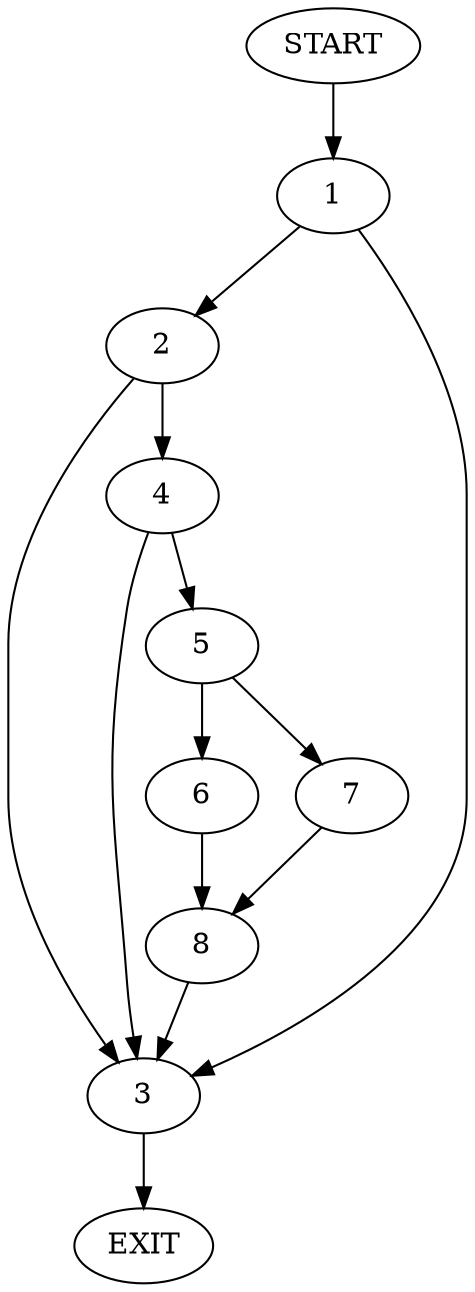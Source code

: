 digraph {
0 [label="START"];
1;
2;
3;
4;
5;
6;
7;
8;
9 [label="EXIT"];
0 -> 1;
1 -> 2;
1 -> 3;
3 -> 9;
2 -> 3;
2 -> 4;
4 -> 3;
4 -> 5;
5 -> 6;
5 -> 7;
6 -> 8;
7 -> 8;
8 -> 3;
}